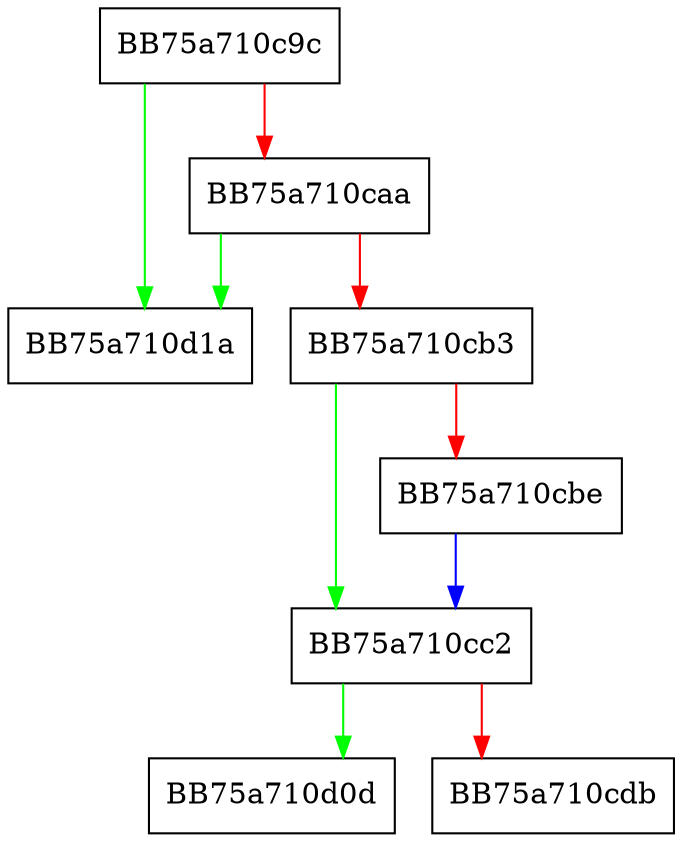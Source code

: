 digraph GetByte {
  node [shape="box"];
  graph [splines=ortho];
  BB75a710c9c -> BB75a710d1a [color="green"];
  BB75a710c9c -> BB75a710caa [color="red"];
  BB75a710caa -> BB75a710d1a [color="green"];
  BB75a710caa -> BB75a710cb3 [color="red"];
  BB75a710cb3 -> BB75a710cc2 [color="green"];
  BB75a710cb3 -> BB75a710cbe [color="red"];
  BB75a710cbe -> BB75a710cc2 [color="blue"];
  BB75a710cc2 -> BB75a710d0d [color="green"];
  BB75a710cc2 -> BB75a710cdb [color="red"];
}